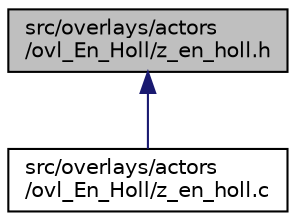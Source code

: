 digraph "src/overlays/actors/ovl_En_Holl/z_en_holl.h"
{
 // LATEX_PDF_SIZE
  edge [fontname="Helvetica",fontsize="10",labelfontname="Helvetica",labelfontsize="10"];
  node [fontname="Helvetica",fontsize="10",shape=record];
  Node1 [label="src/overlays/actors\l/ovl_En_Holl/z_en_holl.h",height=0.2,width=0.4,color="black", fillcolor="grey75", style="filled", fontcolor="black",tooltip=" "];
  Node1 -> Node2 [dir="back",color="midnightblue",fontsize="10",style="solid",fontname="Helvetica"];
  Node2 [label="src/overlays/actors\l/ovl_En_Holl/z_en_holl.c",height=0.2,width=0.4,color="black", fillcolor="white", style="filled",URL="$da/dbf/z__en__holl_8c.html",tooltip=" "];
}
